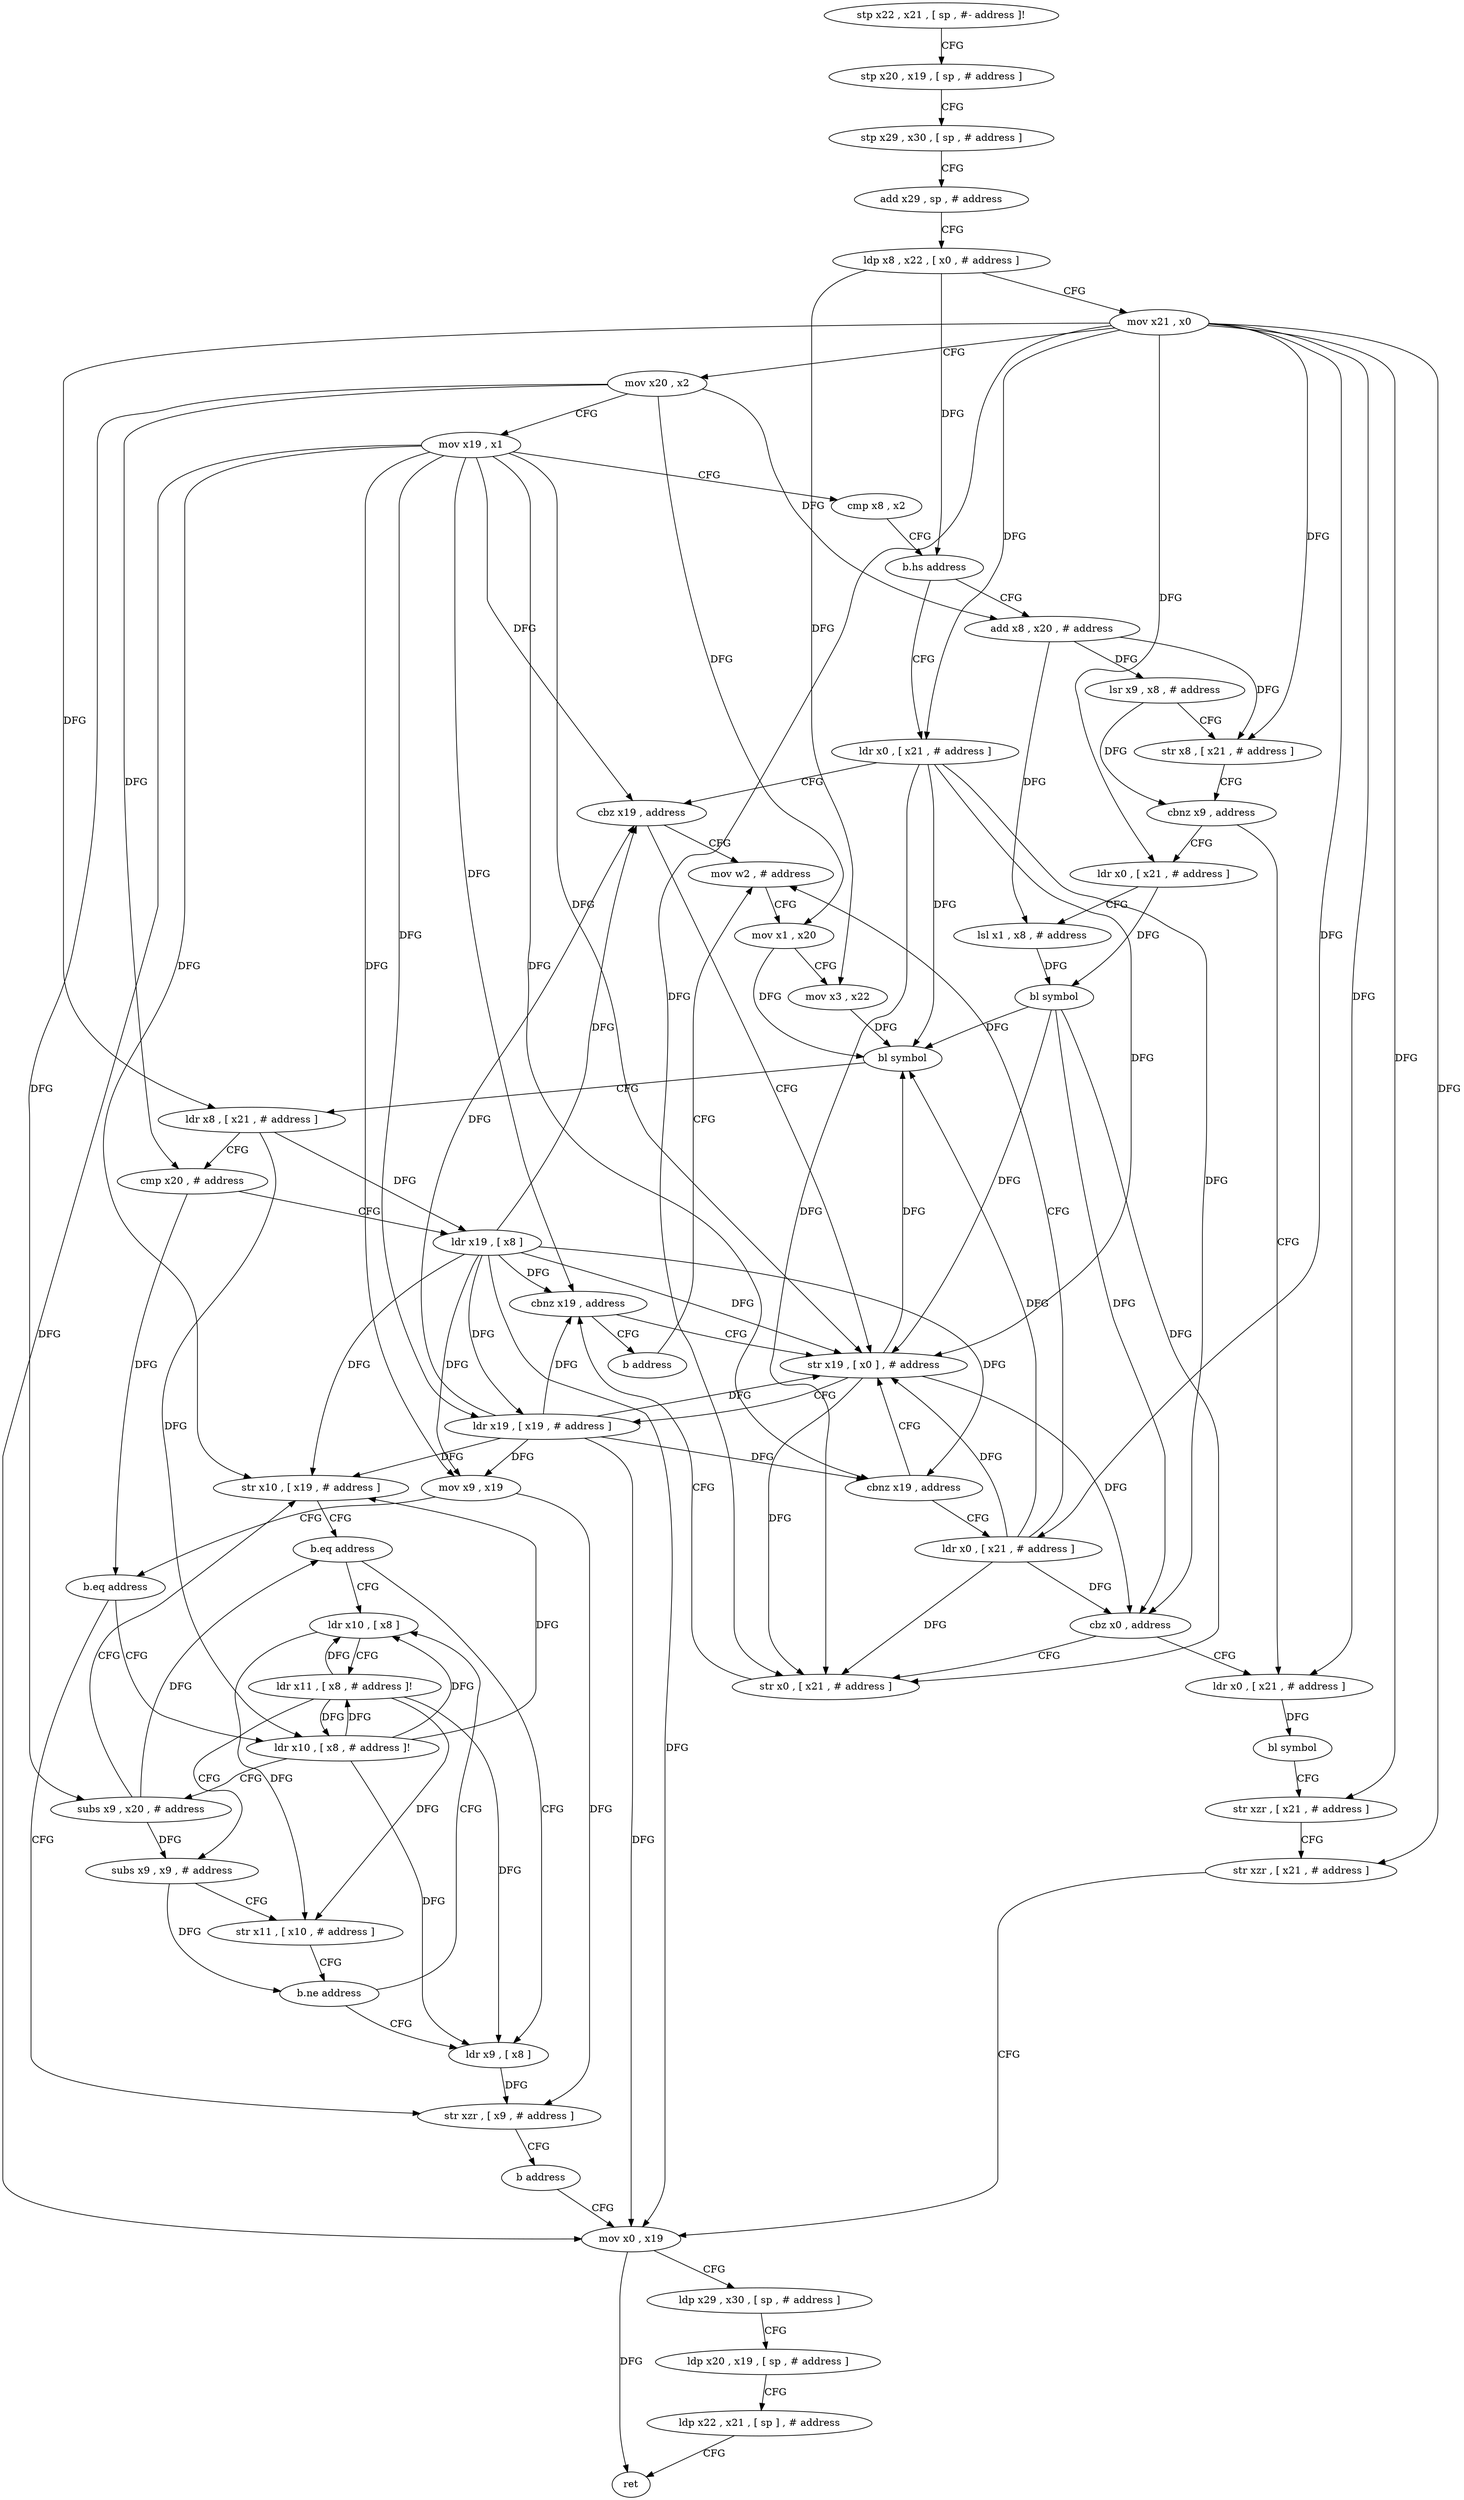 digraph "func" {
"4209576" [label = "stp x22 , x21 , [ sp , #- address ]!" ]
"4209580" [label = "stp x20 , x19 , [ sp , # address ]" ]
"4209584" [label = "stp x29 , x30 , [ sp , # address ]" ]
"4209588" [label = "add x29 , sp , # address" ]
"4209592" [label = "ldp x8 , x22 , [ x0 , # address ]" ]
"4209596" [label = "mov x21 , x0" ]
"4209600" [label = "mov x20 , x2" ]
"4209604" [label = "mov x19 , x1" ]
"4209608" [label = "cmp x8 , x2" ]
"4209612" [label = "b.hs address" ]
"4209660" [label = "ldr x0 , [ x21 , # address ]" ]
"4209616" [label = "add x8 , x20 , # address" ]
"4209664" [label = "cbz x19 , address" ]
"4209684" [label = "mov w2 , # address" ]
"4209668" [label = "str x19 , [ x0 ] , # address" ]
"4209620" [label = "lsr x9 , x8 , # address" ]
"4209624" [label = "str x8 , [ x21 , # address ]" ]
"4209628" [label = "cbnz x9 , address" ]
"4209768" [label = "ldr x0 , [ x21 , # address ]" ]
"4209632" [label = "ldr x0 , [ x21 , # address ]" ]
"4209688" [label = "mov x1 , x20" ]
"4209692" [label = "mov x3 , x22" ]
"4209696" [label = "bl symbol" ]
"4209700" [label = "ldr x8 , [ x21 , # address ]" ]
"4209704" [label = "cmp x20 , # address" ]
"4209708" [label = "ldr x19 , [ x8 ]" ]
"4209712" [label = "mov x9 , x19" ]
"4209716" [label = "b.eq address" ]
"4209760" [label = "str xzr , [ x9 , # address ]" ]
"4209720" [label = "ldr x10 , [ x8 , # address ]!" ]
"4209672" [label = "ldr x19 , [ x19 , # address ]" ]
"4209676" [label = "cbnz x19 , address" ]
"4209680" [label = "ldr x0 , [ x21 , # address ]" ]
"4209772" [label = "bl symbol" ]
"4209776" [label = "str xzr , [ x21 , # address ]" ]
"4209780" [label = "str xzr , [ x21 , # address ]" ]
"4209784" [label = "mov x0 , x19" ]
"4209636" [label = "lsl x1 , x8 , # address" ]
"4209640" [label = "bl symbol" ]
"4209644" [label = "cbz x0 , address" ]
"4209648" [label = "str x0 , [ x21 , # address ]" ]
"4209764" [label = "b address" ]
"4209724" [label = "subs x9 , x20 , # address" ]
"4209728" [label = "str x10 , [ x19 , # address ]" ]
"4209732" [label = "b.eq address" ]
"4209756" [label = "ldr x9 , [ x8 ]" ]
"4209736" [label = "ldr x10 , [ x8 ]" ]
"4209652" [label = "cbnz x19 , address" ]
"4209656" [label = "b address" ]
"4209788" [label = "ldp x29 , x30 , [ sp , # address ]" ]
"4209792" [label = "ldp x20 , x19 , [ sp , # address ]" ]
"4209796" [label = "ldp x22 , x21 , [ sp ] , # address" ]
"4209800" [label = "ret" ]
"4209740" [label = "ldr x11 , [ x8 , # address ]!" ]
"4209744" [label = "subs x9 , x9 , # address" ]
"4209748" [label = "str x11 , [ x10 , # address ]" ]
"4209752" [label = "b.ne address" ]
"4209576" -> "4209580" [ label = "CFG" ]
"4209580" -> "4209584" [ label = "CFG" ]
"4209584" -> "4209588" [ label = "CFG" ]
"4209588" -> "4209592" [ label = "CFG" ]
"4209592" -> "4209596" [ label = "CFG" ]
"4209592" -> "4209612" [ label = "DFG" ]
"4209592" -> "4209692" [ label = "DFG" ]
"4209596" -> "4209600" [ label = "CFG" ]
"4209596" -> "4209660" [ label = "DFG" ]
"4209596" -> "4209624" [ label = "DFG" ]
"4209596" -> "4209700" [ label = "DFG" ]
"4209596" -> "4209768" [ label = "DFG" ]
"4209596" -> "4209776" [ label = "DFG" ]
"4209596" -> "4209780" [ label = "DFG" ]
"4209596" -> "4209632" [ label = "DFG" ]
"4209596" -> "4209680" [ label = "DFG" ]
"4209596" -> "4209648" [ label = "DFG" ]
"4209600" -> "4209604" [ label = "CFG" ]
"4209600" -> "4209616" [ label = "DFG" ]
"4209600" -> "4209688" [ label = "DFG" ]
"4209600" -> "4209704" [ label = "DFG" ]
"4209600" -> "4209724" [ label = "DFG" ]
"4209604" -> "4209608" [ label = "CFG" ]
"4209604" -> "4209664" [ label = "DFG" ]
"4209604" -> "4209712" [ label = "DFG" ]
"4209604" -> "4209668" [ label = "DFG" ]
"4209604" -> "4209672" [ label = "DFG" ]
"4209604" -> "4209676" [ label = "DFG" ]
"4209604" -> "4209728" [ label = "DFG" ]
"4209604" -> "4209784" [ label = "DFG" ]
"4209604" -> "4209652" [ label = "DFG" ]
"4209608" -> "4209612" [ label = "CFG" ]
"4209612" -> "4209660" [ label = "CFG" ]
"4209612" -> "4209616" [ label = "CFG" ]
"4209660" -> "4209664" [ label = "CFG" ]
"4209660" -> "4209696" [ label = "DFG" ]
"4209660" -> "4209668" [ label = "DFG" ]
"4209660" -> "4209644" [ label = "DFG" ]
"4209660" -> "4209648" [ label = "DFG" ]
"4209616" -> "4209620" [ label = "DFG" ]
"4209616" -> "4209624" [ label = "DFG" ]
"4209616" -> "4209636" [ label = "DFG" ]
"4209664" -> "4209684" [ label = "CFG" ]
"4209664" -> "4209668" [ label = "CFG" ]
"4209684" -> "4209688" [ label = "CFG" ]
"4209668" -> "4209672" [ label = "CFG" ]
"4209668" -> "4209696" [ label = "DFG" ]
"4209668" -> "4209644" [ label = "DFG" ]
"4209668" -> "4209648" [ label = "DFG" ]
"4209620" -> "4209624" [ label = "CFG" ]
"4209620" -> "4209628" [ label = "DFG" ]
"4209624" -> "4209628" [ label = "CFG" ]
"4209628" -> "4209768" [ label = "CFG" ]
"4209628" -> "4209632" [ label = "CFG" ]
"4209768" -> "4209772" [ label = "DFG" ]
"4209632" -> "4209636" [ label = "CFG" ]
"4209632" -> "4209640" [ label = "DFG" ]
"4209688" -> "4209692" [ label = "CFG" ]
"4209688" -> "4209696" [ label = "DFG" ]
"4209692" -> "4209696" [ label = "DFG" ]
"4209696" -> "4209700" [ label = "CFG" ]
"4209700" -> "4209704" [ label = "CFG" ]
"4209700" -> "4209708" [ label = "DFG" ]
"4209700" -> "4209720" [ label = "DFG" ]
"4209704" -> "4209708" [ label = "CFG" ]
"4209704" -> "4209716" [ label = "DFG" ]
"4209708" -> "4209712" [ label = "DFG" ]
"4209708" -> "4209664" [ label = "DFG" ]
"4209708" -> "4209668" [ label = "DFG" ]
"4209708" -> "4209672" [ label = "DFG" ]
"4209708" -> "4209676" [ label = "DFG" ]
"4209708" -> "4209728" [ label = "DFG" ]
"4209708" -> "4209784" [ label = "DFG" ]
"4209708" -> "4209652" [ label = "DFG" ]
"4209712" -> "4209716" [ label = "CFG" ]
"4209712" -> "4209760" [ label = "DFG" ]
"4209716" -> "4209760" [ label = "CFG" ]
"4209716" -> "4209720" [ label = "CFG" ]
"4209760" -> "4209764" [ label = "CFG" ]
"4209720" -> "4209724" [ label = "CFG" ]
"4209720" -> "4209756" [ label = "DFG" ]
"4209720" -> "4209736" [ label = "DFG" ]
"4209720" -> "4209740" [ label = "DFG" ]
"4209720" -> "4209728" [ label = "DFG" ]
"4209672" -> "4209676" [ label = "DFG" ]
"4209672" -> "4209664" [ label = "DFG" ]
"4209672" -> "4209712" [ label = "DFG" ]
"4209672" -> "4209668" [ label = "DFG" ]
"4209672" -> "4209728" [ label = "DFG" ]
"4209672" -> "4209784" [ label = "DFG" ]
"4209672" -> "4209652" [ label = "DFG" ]
"4209676" -> "4209668" [ label = "CFG" ]
"4209676" -> "4209680" [ label = "CFG" ]
"4209680" -> "4209684" [ label = "CFG" ]
"4209680" -> "4209668" [ label = "DFG" ]
"4209680" -> "4209644" [ label = "DFG" ]
"4209680" -> "4209696" [ label = "DFG" ]
"4209680" -> "4209648" [ label = "DFG" ]
"4209772" -> "4209776" [ label = "CFG" ]
"4209776" -> "4209780" [ label = "CFG" ]
"4209780" -> "4209784" [ label = "CFG" ]
"4209784" -> "4209788" [ label = "CFG" ]
"4209784" -> "4209800" [ label = "DFG" ]
"4209636" -> "4209640" [ label = "DFG" ]
"4209640" -> "4209644" [ label = "DFG" ]
"4209640" -> "4209668" [ label = "DFG" ]
"4209640" -> "4209696" [ label = "DFG" ]
"4209640" -> "4209648" [ label = "DFG" ]
"4209644" -> "4209768" [ label = "CFG" ]
"4209644" -> "4209648" [ label = "CFG" ]
"4209648" -> "4209652" [ label = "CFG" ]
"4209764" -> "4209784" [ label = "CFG" ]
"4209724" -> "4209728" [ label = "CFG" ]
"4209724" -> "4209744" [ label = "DFG" ]
"4209724" -> "4209732" [ label = "DFG" ]
"4209728" -> "4209732" [ label = "CFG" ]
"4209732" -> "4209756" [ label = "CFG" ]
"4209732" -> "4209736" [ label = "CFG" ]
"4209756" -> "4209760" [ label = "DFG" ]
"4209736" -> "4209740" [ label = "CFG" ]
"4209736" -> "4209748" [ label = "DFG" ]
"4209652" -> "4209668" [ label = "CFG" ]
"4209652" -> "4209656" [ label = "CFG" ]
"4209656" -> "4209684" [ label = "CFG" ]
"4209788" -> "4209792" [ label = "CFG" ]
"4209792" -> "4209796" [ label = "CFG" ]
"4209796" -> "4209800" [ label = "CFG" ]
"4209740" -> "4209744" [ label = "CFG" ]
"4209740" -> "4209720" [ label = "DFG" ]
"4209740" -> "4209756" [ label = "DFG" ]
"4209740" -> "4209736" [ label = "DFG" ]
"4209740" -> "4209748" [ label = "DFG" ]
"4209744" -> "4209748" [ label = "CFG" ]
"4209744" -> "4209752" [ label = "DFG" ]
"4209748" -> "4209752" [ label = "CFG" ]
"4209752" -> "4209736" [ label = "CFG" ]
"4209752" -> "4209756" [ label = "CFG" ]
}
